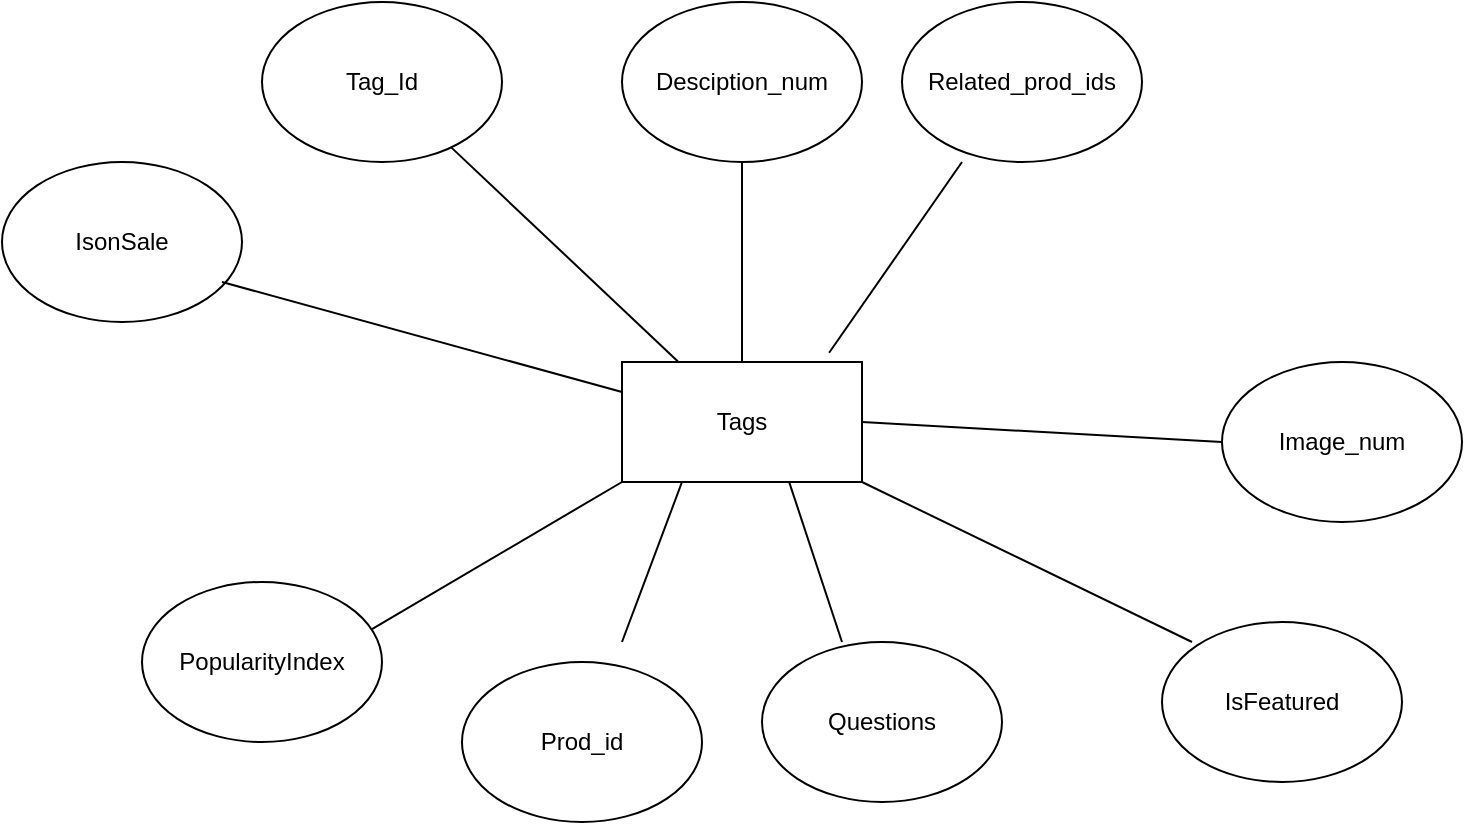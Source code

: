 <mxfile version="20.6.0" type="device"><diagram id="Xm4ASMLUIm_rq9_oDuob" name="Page-1"><mxGraphModel dx="1278" dy="539" grid="1" gridSize="10" guides="1" tooltips="1" connect="1" arrows="1" fold="1" page="1" pageScale="1" pageWidth="850" pageHeight="1100" math="0" shadow="0"><root><mxCell id="0"/><mxCell id="1" parent="0"/><mxCell id="Os8SWiwnhcnXwTIYPotz-1" value="Tags" style="rounded=0;whiteSpace=wrap;html=1;" parent="1" vertex="1"><mxGeometry x="360" y="250" width="120" height="60" as="geometry"/></mxCell><mxCell id="Os8SWiwnhcnXwTIYPotz-2" value="PopularityIndex" style="ellipse;whiteSpace=wrap;html=1;" parent="1" vertex="1"><mxGeometry x="120" y="360" width="120" height="80" as="geometry"/></mxCell><mxCell id="Os8SWiwnhcnXwTIYPotz-8" value="Tag_Id" style="ellipse;whiteSpace=wrap;html=1;" parent="1" vertex="1"><mxGeometry x="180" y="70" width="120" height="80" as="geometry"/></mxCell><mxCell id="Os8SWiwnhcnXwTIYPotz-9" value="IsFeatured" style="ellipse;whiteSpace=wrap;html=1;" parent="1" vertex="1"><mxGeometry x="630" y="380" width="120" height="80" as="geometry"/></mxCell><mxCell id="Os8SWiwnhcnXwTIYPotz-12" value="IsonSale" style="ellipse;whiteSpace=wrap;html=1;" parent="1" vertex="1"><mxGeometry x="50" y="150" width="120" height="80" as="geometry"/></mxCell><mxCell id="Os8SWiwnhcnXwTIYPotz-13" value="Image_num" style="ellipse;whiteSpace=wrap;html=1;" parent="1" vertex="1"><mxGeometry x="660" y="250" width="120" height="80" as="geometry"/></mxCell><mxCell id="Os8SWiwnhcnXwTIYPotz-15" value="" style="endArrow=none;html=1;rounded=0;exitX=0;exitY=0.25;exitDx=0;exitDy=0;" parent="1" source="Os8SWiwnhcnXwTIYPotz-1" edge="1"><mxGeometry width="50" height="50" relative="1" as="geometry"><mxPoint x="100" y="290" as="sourcePoint"/><mxPoint x="160" y="210" as="targetPoint"/></mxGeometry></mxCell><mxCell id="Os8SWiwnhcnXwTIYPotz-17" value="" style="endArrow=none;html=1;rounded=0;" parent="1" source="Os8SWiwnhcnXwTIYPotz-1" edge="1" target="Os8SWiwnhcnXwTIYPotz-8"><mxGeometry width="50" height="50" relative="1" as="geometry"><mxPoint x="255" y="185" as="sourcePoint"/><mxPoint x="305" y="135" as="targetPoint"/></mxGeometry></mxCell><mxCell id="Os8SWiwnhcnXwTIYPotz-18" value="" style="endArrow=none;html=1;rounded=0;exitX=0.5;exitY=0;exitDx=0;exitDy=0;" parent="1" source="Os8SWiwnhcnXwTIYPotz-1" edge="1"><mxGeometry width="50" height="50" relative="1" as="geometry"><mxPoint x="370" y="190" as="sourcePoint"/><mxPoint x="420" y="140" as="targetPoint"/></mxGeometry></mxCell><mxCell id="Os8SWiwnhcnXwTIYPotz-19" value="" style="endArrow=none;html=1;rounded=0;exitX=0.863;exitY=-0.077;exitDx=0;exitDy=0;exitPerimeter=0;" parent="1" source="Os8SWiwnhcnXwTIYPotz-1" edge="1"><mxGeometry width="50" height="50" relative="1" as="geometry"><mxPoint x="480" y="200" as="sourcePoint"/><mxPoint x="530" y="150" as="targetPoint"/></mxGeometry></mxCell><mxCell id="Os8SWiwnhcnXwTIYPotz-21" value="" style="endArrow=none;html=1;rounded=0;exitX=1;exitY=0.5;exitDx=0;exitDy=0;" parent="1" source="Os8SWiwnhcnXwTIYPotz-1" edge="1"><mxGeometry width="50" height="50" relative="1" as="geometry"><mxPoint x="610" y="340" as="sourcePoint"/><mxPoint x="660" y="290" as="targetPoint"/></mxGeometry></mxCell><mxCell id="Os8SWiwnhcnXwTIYPotz-22" value="" style="endArrow=none;html=1;rounded=0;entryX=1;entryY=1;entryDx=0;entryDy=0;" parent="1" target="Os8SWiwnhcnXwTIYPotz-1" edge="1"><mxGeometry width="50" height="50" relative="1" as="geometry"><mxPoint x="645" y="390" as="sourcePoint"/><mxPoint x="695" y="340" as="targetPoint"/></mxGeometry></mxCell><mxCell id="Os8SWiwnhcnXwTIYPotz-23" value="" style="endArrow=none;html=1;rounded=0;entryX=0.697;entryY=1.003;entryDx=0;entryDy=0;entryPerimeter=0;" parent="1" target="Os8SWiwnhcnXwTIYPotz-1" edge="1"><mxGeometry width="50" height="50" relative="1" as="geometry"><mxPoint x="470" y="390" as="sourcePoint"/><mxPoint x="525" y="360" as="targetPoint"/></mxGeometry></mxCell><mxCell id="Os8SWiwnhcnXwTIYPotz-24" value="" style="endArrow=none;html=1;rounded=0;entryX=0.25;entryY=1;entryDx=0;entryDy=0;" parent="1" target="Os8SWiwnhcnXwTIYPotz-1" edge="1"><mxGeometry width="50" height="50" relative="1" as="geometry"><mxPoint x="360" y="390" as="sourcePoint"/><mxPoint x="400" y="310" as="targetPoint"/></mxGeometry></mxCell><mxCell id="Os8SWiwnhcnXwTIYPotz-25" value="" style="endArrow=none;html=1;rounded=0;" parent="1" edge="1"><mxGeometry width="50" height="50" relative="1" as="geometry"><mxPoint x="234.99" y="383.535" as="sourcePoint"/><mxPoint x="360" y="310" as="targetPoint"/></mxGeometry></mxCell><mxCell id="K_ZmAlkBfMA2XOvbHgFJ-2" value="Desciption_num" style="ellipse;whiteSpace=wrap;html=1;" parent="1" vertex="1"><mxGeometry x="360" y="70" width="120" height="80" as="geometry"/></mxCell><mxCell id="PRzDxYn3Fe61Mc0E9PrN-1" value="Prod_id" style="ellipse;whiteSpace=wrap;html=1;" vertex="1" parent="1"><mxGeometry x="280" y="400" width="120" height="80" as="geometry"/></mxCell><mxCell id="PRzDxYn3Fe61Mc0E9PrN-2" value="Questions" style="ellipse;whiteSpace=wrap;html=1;" vertex="1" parent="1"><mxGeometry x="430" y="390" width="120" height="80" as="geometry"/></mxCell><mxCell id="PRzDxYn3Fe61Mc0E9PrN-5" value="Related_prod_ids" style="ellipse;whiteSpace=wrap;html=1;" vertex="1" parent="1"><mxGeometry x="500" y="70" width="120" height="80" as="geometry"/></mxCell></root></mxGraphModel></diagram></mxfile>